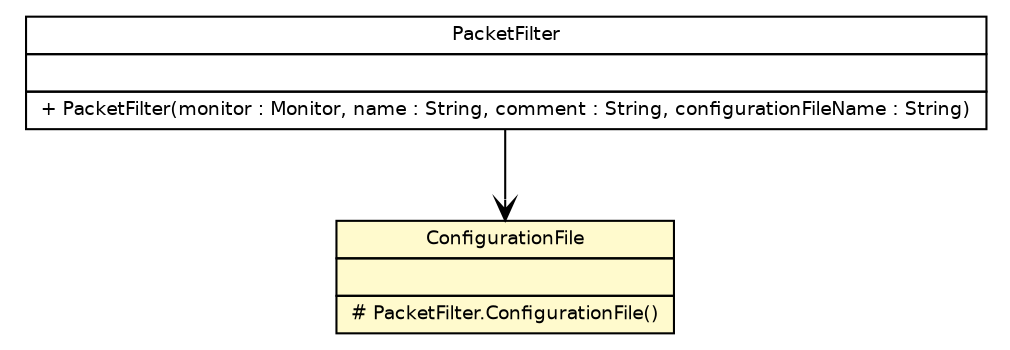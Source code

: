#!/usr/local/bin/dot
#
# Class diagram 
# Generated by UmlGraph version 4.6 (http://www.spinellis.gr/sw/umlgraph)
#

digraph G {
	edge [fontname="Helvetica",fontsize=10,labelfontname="Helvetica",labelfontsize=10];
	node [fontname="Helvetica",fontsize=10,shape=plaintext];
	// fr.univrennes1.cri.jtacl.equipments.openbsd.PacketFilter
	c15086 [label=<<table border="0" cellborder="1" cellspacing="0" cellpadding="2" port="p" href="./PacketFilter.html">
		<tr><td><table border="0" cellspacing="0" cellpadding="1">
			<tr><td> PacketFilter </td></tr>
		</table></td></tr>
		<tr><td><table border="0" cellspacing="0" cellpadding="1">
			<tr><td align="left">  </td></tr>
		</table></td></tr>
		<tr><td><table border="0" cellspacing="0" cellpadding="1">
			<tr><td align="left"> + PacketFilter(monitor : Monitor, name : String, comment : String, configurationFileName : String) </td></tr>
		</table></td></tr>
		</table>>, fontname="Helvetica", fontcolor="black", fontsize=9.0];
	// fr.univrennes1.cri.jtacl.equipments.openbsd.PacketFilter.ConfigurationFile
	c15087 [label=<<table border="0" cellborder="1" cellspacing="0" cellpadding="2" port="p" bgcolor="lemonChiffon" href="./PacketFilter.ConfigurationFile.html">
		<tr><td><table border="0" cellspacing="0" cellpadding="1">
			<tr><td> ConfigurationFile </td></tr>
		</table></td></tr>
		<tr><td><table border="0" cellspacing="0" cellpadding="1">
			<tr><td align="left">  </td></tr>
		</table></td></tr>
		<tr><td><table border="0" cellspacing="0" cellpadding="1">
			<tr><td align="left"> # PacketFilter.ConfigurationFile() </td></tr>
		</table></td></tr>
		</table>>, fontname="Helvetica", fontcolor="black", fontsize=9.0];
	// fr.univrennes1.cri.jtacl.equipments.openbsd.PacketFilter NAVASSOC fr.univrennes1.cri.jtacl.equipments.openbsd.PacketFilter.ConfigurationFile
	c15086:p -> c15087:p [taillabel="", label="", headlabel="", fontname="Helvetica", fontcolor="black", fontsize=10.0, color="black", arrowhead=open];
}

